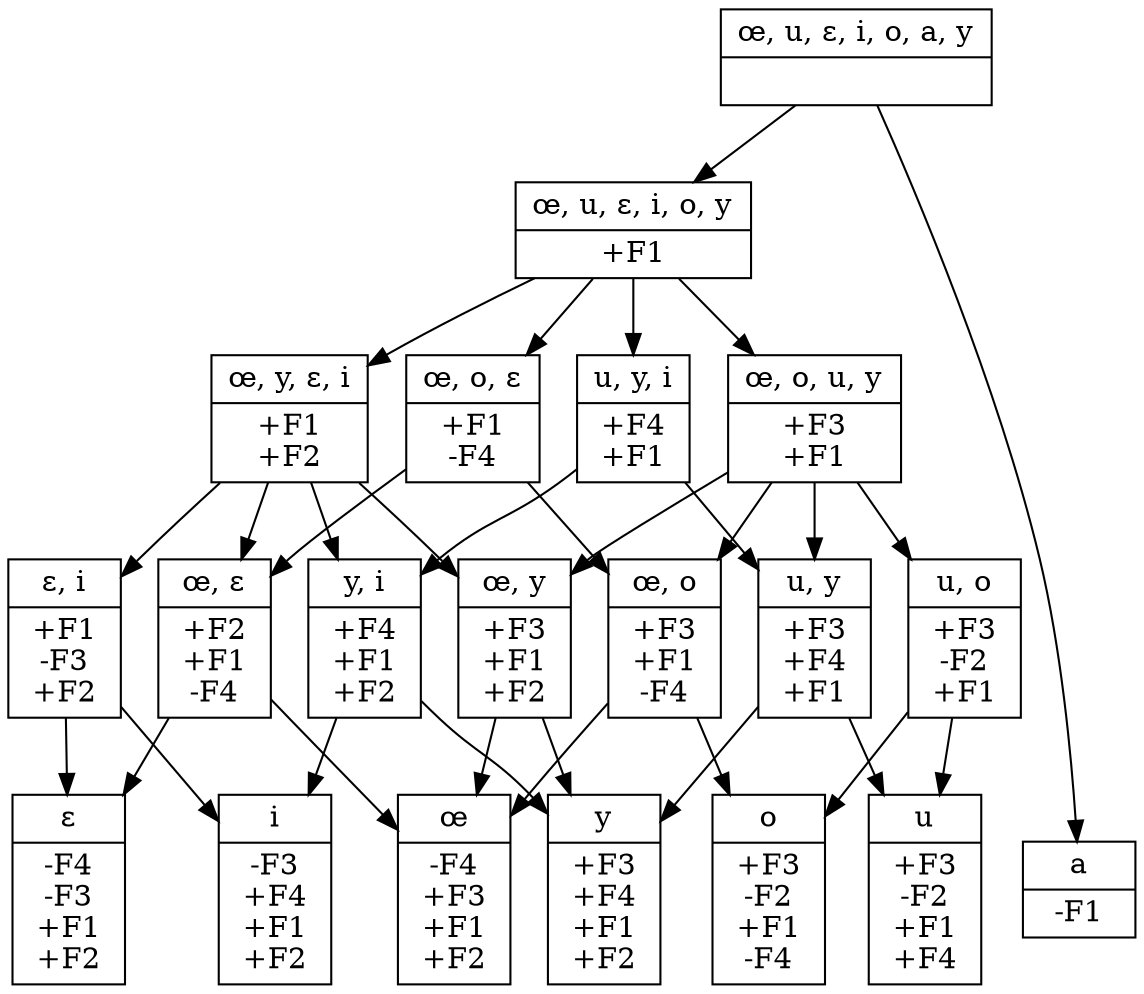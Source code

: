 // None
digraph {
	0 [label="{<segs> œ, u, ɛ, i, o, a, y |<feats>  }",shape=record]
	1 [label="{<segs> œ, u, ɛ, i, o, y |<feats> +F1 }",shape=record]
	2 [label="{<segs> œ, y, ɛ, i |<feats> +F1\n+F2 }",shape=record]
	3 [label="{<segs> œ, o, u, y |<feats> +F3\n+F1 }",shape=record]
	4 [label="{<segs> u, y, i |<feats> +F4\n+F1 }",shape=record]
	5 [label="{<segs> i |<feats> -F3\n+F4\n+F1\n+F2 }",shape=record]
	6 [label="{<segs> y |<feats> +F3\n+F4\n+F1\n+F2 }",shape=record]
	7 [label="{<segs> u |<feats> +F3\n-F2\n+F1\n+F4 }",shape=record]
	8 [label="{<segs> ɛ |<feats> -F4\n-F3\n+F1\n+F2 }",shape=record]
	9 [label="{<segs> œ |<feats> -F4\n+F3\n+F1\n+F2 }",shape=record]
	10 [label="{<segs> o |<feats> +F3\n-F2\n+F1\n-F4 }",shape=record]
	11 [label="{<segs> a |<feats> -F1 }",shape=record]
	12 [label="{<segs> œ, y |<feats> +F3\n+F1\n+F2 }",shape=record]
	13 [label="{<segs> y, i |<feats> +F4\n+F1\n+F2 }",shape=record]
	14 [label="{<segs> u, y |<feats> +F3\n+F4\n+F1 }",shape=record]
	15 [label="{<segs> u, o |<feats> +F3\n-F2\n+F1 }",shape=record]
	16 [label="{<segs> ɛ, i |<feats> +F1\n-F3\n+F2 }",shape=record]
	17 [label="{<segs> œ, o, ɛ |<feats> +F1\n-F4 }",shape=record]
	18 [label="{<segs> œ, ɛ |<feats> +F2\n+F1\n-F4 }",shape=record]
	19 [label="{<segs> œ, o |<feats> +F3\n+F1\n-F4 }",shape=record]
	0 -> 1	0 -> 11	1 -> 2	1 -> 3	1 -> 4	1 -> 17	2 -> 12	2 -> 13	2 -> 16	2 -> 18	3 -> 12	3 -> 14	3 -> 15	3 -> 19	4 -> 13	4 -> 14	12 -> 6	12 -> 9	13 -> 5	13 -> 6	14 -> 6	14 -> 7	15 -> 7	15 -> 10	16 -> 5	16 -> 8	17 -> 18	17 -> 19	18 -> 8	18 -> 9	19 -> 9	19 -> 10
{rank=same; 5 6 7 8 9 10 11}
}